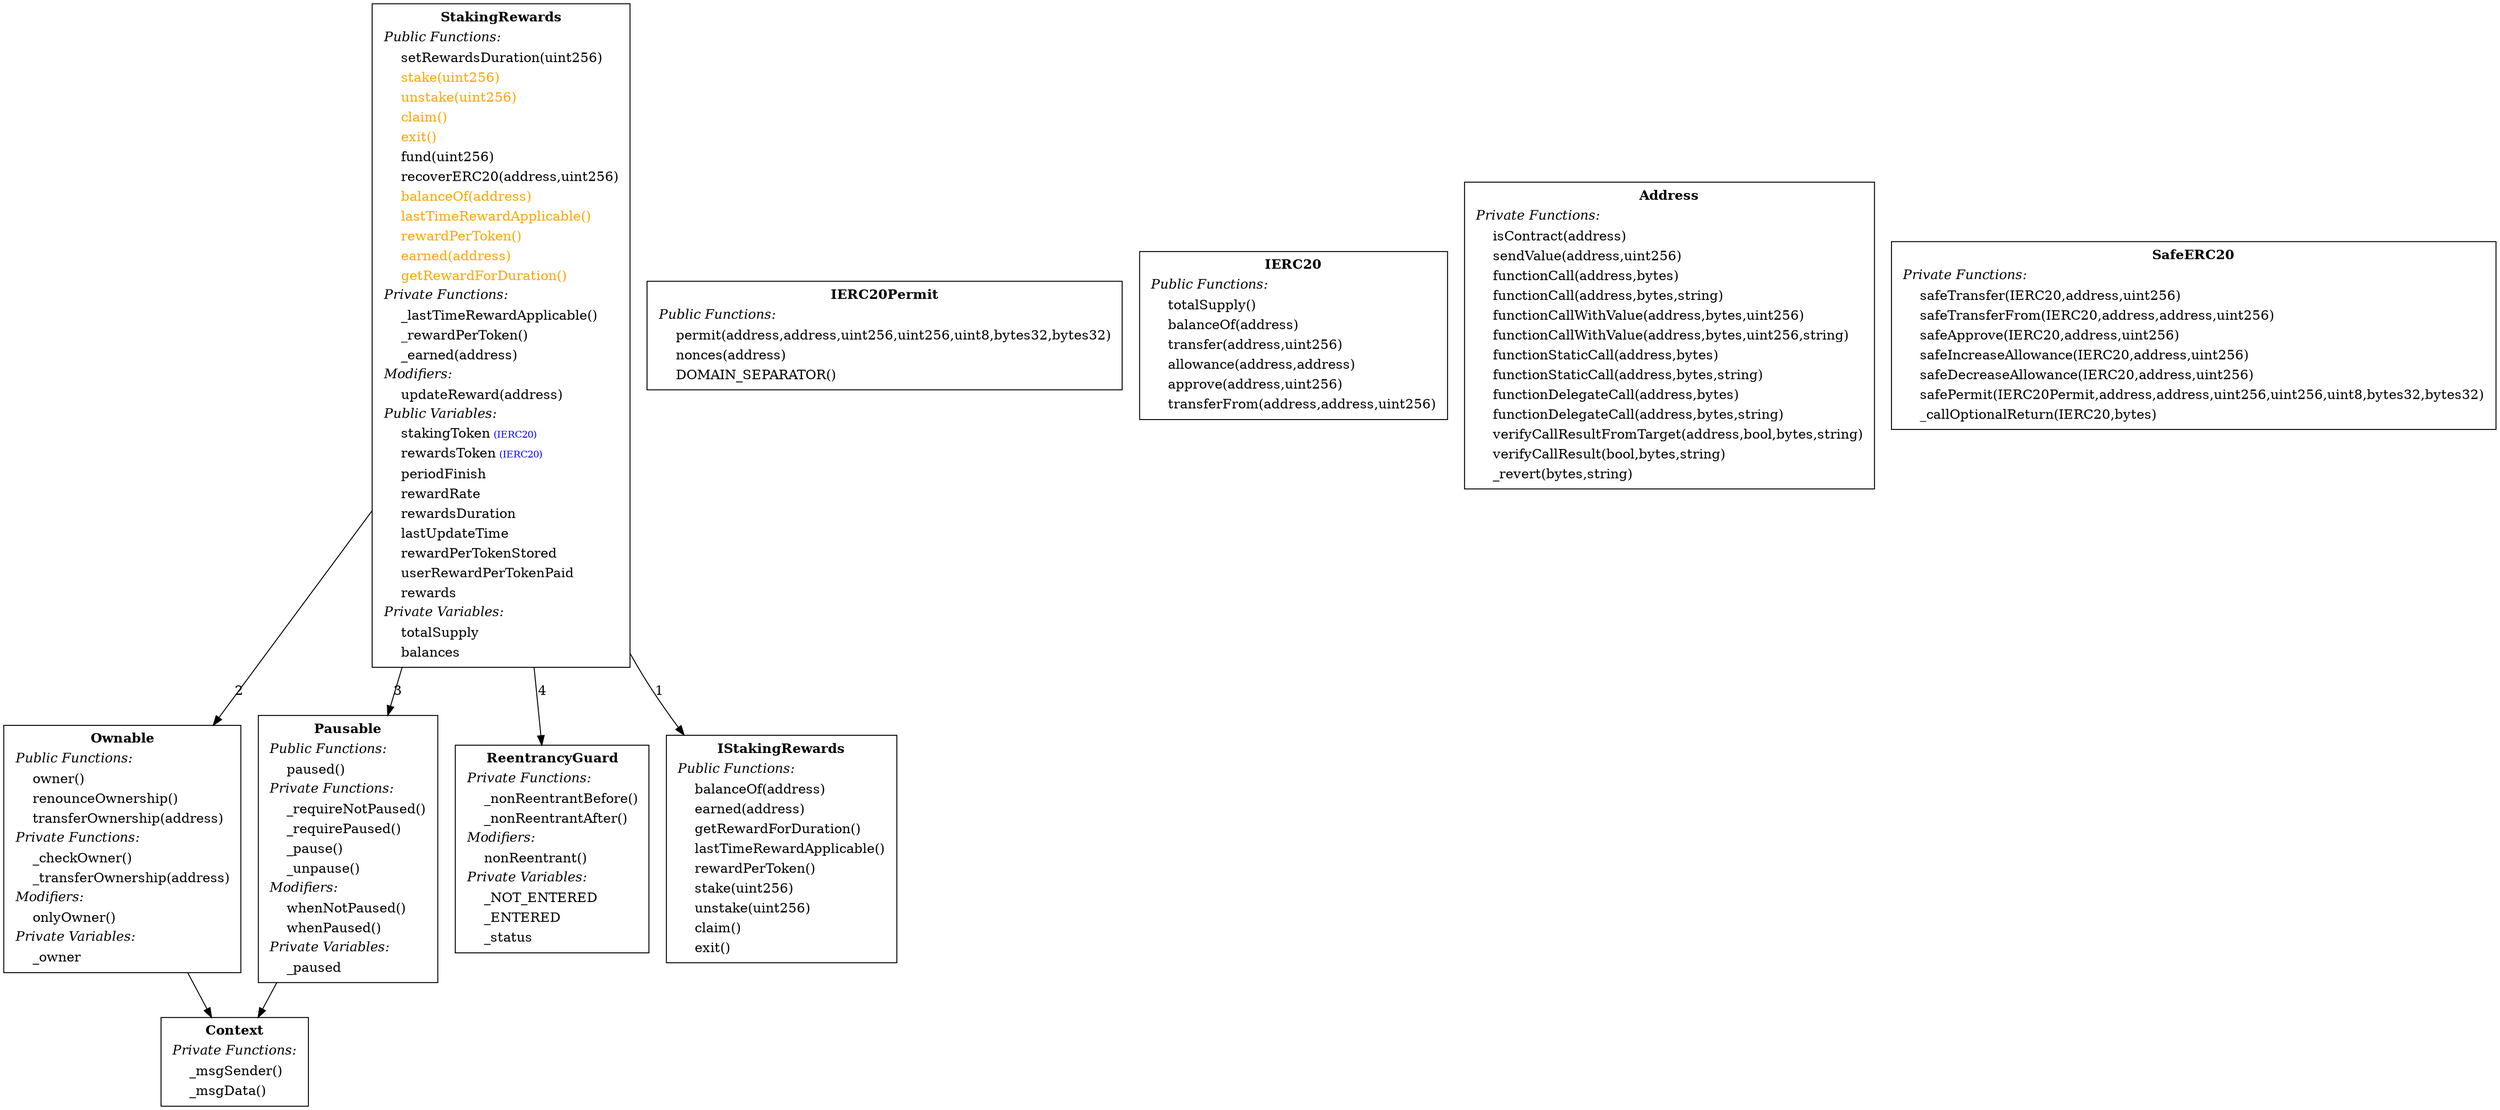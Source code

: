 digraph "" {
Context[shape="box"label=< <TABLE border="0"><TR><TD align="center"><B>Context</B></TD></TR><TR><TD align="left"><I>Private Functions:</I></TD></TR><TR><TD align="left">    _msgSender()</TD></TR><TR><TD align="left">    _msgData()</TD></TR></TABLE> >];

Ownable -> Context;
Ownable[shape="box"label=< <TABLE border="0"><TR><TD align="center"><B>Ownable</B></TD></TR><TR><TD align="left"><I>Public Functions:</I></TD></TR><TR><TD align="left">    owner()</TD></TR><TR><TD align="left">    renounceOwnership()</TD></TR><TR><TD align="left">    transferOwnership(address)</TD></TR><TR><TD align="left"><I>Private Functions:</I></TD></TR><TR><TD align="left">    _checkOwner()</TD></TR><TR><TD align="left">    _transferOwnership(address)</TD></TR><TR><TD align="left"><I>Modifiers:</I></TD></TR><TR><TD align="left">    onlyOwner()</TD></TR><TR><TD align="left"><I>Private Variables:</I></TD></TR><TR><TD align="left">    _owner</TD></TR></TABLE> >];

Pausable -> Context;
Pausable[shape="box"label=< <TABLE border="0"><TR><TD align="center"><B>Pausable</B></TD></TR><TR><TD align="left"><I>Public Functions:</I></TD></TR><TR><TD align="left">    paused()</TD></TR><TR><TD align="left"><I>Private Functions:</I></TD></TR><TR><TD align="left">    _requireNotPaused()</TD></TR><TR><TD align="left">    _requirePaused()</TD></TR><TR><TD align="left">    _pause()</TD></TR><TR><TD align="left">    _unpause()</TD></TR><TR><TD align="left"><I>Modifiers:</I></TD></TR><TR><TD align="left">    whenNotPaused()</TD></TR><TR><TD align="left">    whenPaused()</TD></TR><TR><TD align="left"><I>Private Variables:</I></TD></TR><TR><TD align="left">    _paused</TD></TR></TABLE> >];

IERC20Permit[shape="box"label=< <TABLE border="0"><TR><TD align="center"><B>IERC20Permit</B></TD></TR><TR><TD align="left"><I>Public Functions:</I></TD></TR><TR><TD align="left">    permit(address,address,uint256,uint256,uint8,bytes32,bytes32)</TD></TR><TR><TD align="left">    nonces(address)</TD></TR><TR><TD align="left">    DOMAIN_SEPARATOR()</TD></TR></TABLE> >];

IERC20[shape="box"label=< <TABLE border="0"><TR><TD align="center"><B>IERC20</B></TD></TR><TR><TD align="left"><I>Public Functions:</I></TD></TR><TR><TD align="left">    totalSupply()</TD></TR><TR><TD align="left">    balanceOf(address)</TD></TR><TR><TD align="left">    transfer(address,uint256)</TD></TR><TR><TD align="left">    allowance(address,address)</TD></TR><TR><TD align="left">    approve(address,uint256)</TD></TR><TR><TD align="left">    transferFrom(address,address,uint256)</TD></TR></TABLE> >];

Address[shape="box"label=< <TABLE border="0"><TR><TD align="center"><B>Address</B></TD></TR><TR><TD align="left"><I>Private Functions:</I></TD></TR><TR><TD align="left">    isContract(address)</TD></TR><TR><TD align="left">    sendValue(address,uint256)</TD></TR><TR><TD align="left">    functionCall(address,bytes)</TD></TR><TR><TD align="left">    functionCall(address,bytes,string)</TD></TR><TR><TD align="left">    functionCallWithValue(address,bytes,uint256)</TD></TR><TR><TD align="left">    functionCallWithValue(address,bytes,uint256,string)</TD></TR><TR><TD align="left">    functionStaticCall(address,bytes)</TD></TR><TR><TD align="left">    functionStaticCall(address,bytes,string)</TD></TR><TR><TD align="left">    functionDelegateCall(address,bytes)</TD></TR><TR><TD align="left">    functionDelegateCall(address,bytes,string)</TD></TR><TR><TD align="left">    verifyCallResultFromTarget(address,bool,bytes,string)</TD></TR><TR><TD align="left">    verifyCallResult(bool,bytes,string)</TD></TR><TR><TD align="left">    _revert(bytes,string)</TD></TR></TABLE> >];

SafeERC20[shape="box"label=< <TABLE border="0"><TR><TD align="center"><B>SafeERC20</B></TD></TR><TR><TD align="left"><I>Private Functions:</I></TD></TR><TR><TD align="left">    safeTransfer(IERC20,address,uint256)</TD></TR><TR><TD align="left">    safeTransferFrom(IERC20,address,address,uint256)</TD></TR><TR><TD align="left">    safeApprove(IERC20,address,uint256)</TD></TR><TR><TD align="left">    safeIncreaseAllowance(IERC20,address,uint256)</TD></TR><TR><TD align="left">    safeDecreaseAllowance(IERC20,address,uint256)</TD></TR><TR><TD align="left">    safePermit(IERC20Permit,address,address,uint256,uint256,uint8,bytes32,bytes32)</TD></TR><TR><TD align="left">    _callOptionalReturn(IERC20,bytes)</TD></TR></TABLE> >];

ReentrancyGuard[shape="box"label=< <TABLE border="0"><TR><TD align="center"><B>ReentrancyGuard</B></TD></TR><TR><TD align="left"><I>Private Functions:</I></TD></TR><TR><TD align="left">    _nonReentrantBefore()</TD></TR><TR><TD align="left">    _nonReentrantAfter()</TD></TR><TR><TD align="left"><I>Modifiers:</I></TD></TR><TR><TD align="left">    nonReentrant()</TD></TR><TR><TD align="left"><I>Private Variables:</I></TD></TR><TR><TD align="left">    _NOT_ENTERED</TD></TR><TR><TD align="left">    _ENTERED</TD></TR><TR><TD align="left">    _status</TD></TR></TABLE> >];

IStakingRewards[shape="box"label=< <TABLE border="0"><TR><TD align="center"><B>IStakingRewards</B></TD></TR><TR><TD align="left"><I>Public Functions:</I></TD></TR><TR><TD align="left">    balanceOf(address)</TD></TR><TR><TD align="left">    earned(address)</TD></TR><TR><TD align="left">    getRewardForDuration()</TD></TR><TR><TD align="left">    lastTimeRewardApplicable()</TD></TR><TR><TD align="left">    rewardPerToken()</TD></TR><TR><TD align="left">    stake(uint256)</TD></TR><TR><TD align="left">    unstake(uint256)</TD></TR><TR><TD align="left">    claim()</TD></TR><TR><TD align="left">    exit()</TD></TR></TABLE> >];

StakingRewards -> IStakingRewards [ label="1" ];
StakingRewards -> Ownable [ label="2" ];
StakingRewards -> Pausable [ label="3" ];
StakingRewards -> ReentrancyGuard [ label="4" ];
StakingRewards[shape="box"label=< <TABLE border="0"><TR><TD align="center"><B>StakingRewards</B></TD></TR><TR><TD align="left"><I>Public Functions:</I></TD></TR><TR><TD align="left">    setRewardsDuration(uint256)</TD></TR><TR><TD align="left"><font color="#FFA500">    stake(uint256)</font></TD></TR><TR><TD align="left"><font color="#FFA500">    unstake(uint256)</font></TD></TR><TR><TD align="left"><font color="#FFA500">    claim()</font></TD></TR><TR><TD align="left"><font color="#FFA500">    exit()</font></TD></TR><TR><TD align="left">    fund(uint256)</TD></TR><TR><TD align="left">    recoverERC20(address,uint256)</TD></TR><TR><TD align="left"><font color="#FFA500">    balanceOf(address)</font></TD></TR><TR><TD align="left"><font color="#FFA500">    lastTimeRewardApplicable()</font></TD></TR><TR><TD align="left"><font color="#FFA500">    rewardPerToken()</font></TD></TR><TR><TD align="left"><font color="#FFA500">    earned(address)</font></TD></TR><TR><TD align="left"><font color="#FFA500">    getRewardForDuration()</font></TD></TR><TR><TD align="left"><I>Private Functions:</I></TD></TR><TR><TD align="left">    _lastTimeRewardApplicable()</TD></TR><TR><TD align="left">    _rewardPerToken()</TD></TR><TR><TD align="left">    _earned(address)</TD></TR><TR><TD align="left"><I>Modifiers:</I></TD></TR><TR><TD align="left">    updateReward(address)</TD></TR><TR><TD align="left"><I>Public Variables:</I></TD></TR><TR><TD align="left">    stakingToken<font color="blue" POINT-SIZE="10"> (IERC20)</font></TD></TR><TR><TD align="left">    rewardsToken<font color="blue" POINT-SIZE="10"> (IERC20)</font></TD></TR><TR><TD align="left">    periodFinish</TD></TR><TR><TD align="left">    rewardRate</TD></TR><TR><TD align="left">    rewardsDuration</TD></TR><TR><TD align="left">    lastUpdateTime</TD></TR><TR><TD align="left">    rewardPerTokenStored</TD></TR><TR><TD align="left">    userRewardPerTokenPaid</TD></TR><TR><TD align="left">    rewards</TD></TR><TR><TD align="left"><I>Private Variables:</I></TD></TR><TR><TD align="left">    totalSupply</TD></TR><TR><TD align="left">    balances</TD></TR></TABLE> >];

}
